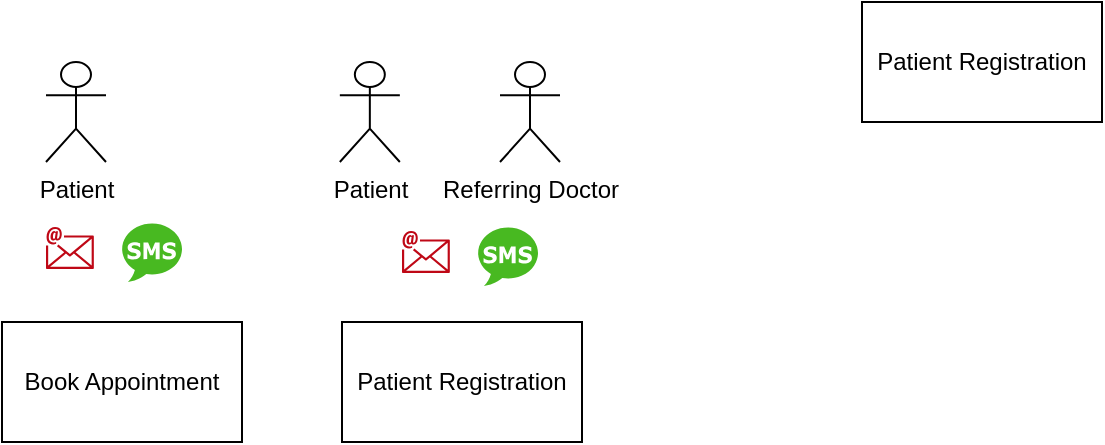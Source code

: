 <mxfile version="16.6.4" type="github">
  <diagram id="DTUDWaw7HAPkBmmaw32k" name="Page-1">
    <mxGraphModel dx="1422" dy="754" grid="1" gridSize="10" guides="1" tooltips="1" connect="1" arrows="1" fold="1" page="1" pageScale="1" pageWidth="850" pageHeight="1100" math="0" shadow="0">
      <root>
        <mxCell id="0" />
        <mxCell id="1" parent="0" />
        <mxCell id="K_8VgHZnTsegJk7dObxU-1" value="Book Appointment" style="rounded=0;whiteSpace=wrap;html=1;" vertex="1" parent="1">
          <mxGeometry x="80" y="290" width="120" height="60" as="geometry" />
        </mxCell>
        <object label="Patient" Patient="" id="K_8VgHZnTsegJk7dObxU-2">
          <mxCell style="shape=umlActor;verticalLabelPosition=bottom;verticalAlign=top;html=1;outlineConnect=0;" vertex="1" parent="1">
            <mxGeometry x="102" y="160" width="30" height="50" as="geometry" />
          </mxCell>
        </object>
        <mxCell id="K_8VgHZnTsegJk7dObxU-7" value="Patient Registration" style="rounded=0;whiteSpace=wrap;html=1;" vertex="1" parent="1">
          <mxGeometry x="250" y="290" width="120" height="60" as="geometry" />
        </mxCell>
        <mxCell id="K_8VgHZnTsegJk7dObxU-8" value="Patient Registration" style="rounded=0;whiteSpace=wrap;html=1;" vertex="1" parent="1">
          <mxGeometry x="510" y="130" width="120" height="60" as="geometry" />
        </mxCell>
        <mxCell id="K_8VgHZnTsegJk7dObxU-9" value="" style="sketch=0;outlineConnect=0;fontColor=#232F3E;gradientColor=none;fillColor=#BF0816;strokeColor=none;dashed=0;verticalLabelPosition=bottom;verticalAlign=top;align=center;html=1;fontSize=12;fontStyle=0;aspect=fixed;shape=mxgraph.aws4.email;" vertex="1" parent="1">
          <mxGeometry x="102" y="238" width="23.92" height="30" as="geometry" />
        </mxCell>
        <mxCell id="K_8VgHZnTsegJk7dObxU-10" value="" style="dashed=0;outlineConnect=0;html=1;align=center;labelPosition=center;verticalLabelPosition=bottom;verticalAlign=top;shape=mxgraph.weblogos.sms;fillColor=#48B921;strokeColor=none" vertex="1" parent="1">
          <mxGeometry x="140" y="240" width="30" height="30" as="geometry" />
        </mxCell>
        <object label="Referring Doctor" Patient="" id="K_8VgHZnTsegJk7dObxU-11">
          <mxCell style="shape=umlActor;verticalLabelPosition=bottom;verticalAlign=top;html=1;outlineConnect=0;" vertex="1" parent="1">
            <mxGeometry x="329" y="160" width="30" height="50" as="geometry" />
          </mxCell>
        </object>
        <mxCell id="K_8VgHZnTsegJk7dObxU-13" value="" style="sketch=0;outlineConnect=0;fontColor=#232F3E;gradientColor=none;fillColor=#BF0816;strokeColor=none;dashed=0;verticalLabelPosition=bottom;verticalAlign=top;align=center;html=1;fontSize=12;fontStyle=0;aspect=fixed;shape=mxgraph.aws4.email;" vertex="1" parent="1">
          <mxGeometry x="280" y="240" width="23.92" height="30" as="geometry" />
        </mxCell>
        <mxCell id="K_8VgHZnTsegJk7dObxU-14" value="" style="dashed=0;outlineConnect=0;html=1;align=center;labelPosition=center;verticalLabelPosition=bottom;verticalAlign=top;shape=mxgraph.weblogos.sms;fillColor=#48B921;strokeColor=none" vertex="1" parent="1">
          <mxGeometry x="318" y="242" width="30" height="30" as="geometry" />
        </mxCell>
        <object label="Patient" Patient="" id="K_8VgHZnTsegJk7dObxU-17">
          <mxCell style="shape=umlActor;verticalLabelPosition=bottom;verticalAlign=top;html=1;outlineConnect=0;" vertex="1" parent="1">
            <mxGeometry x="248.92" y="160" width="30" height="50" as="geometry" />
          </mxCell>
        </object>
      </root>
    </mxGraphModel>
  </diagram>
</mxfile>
